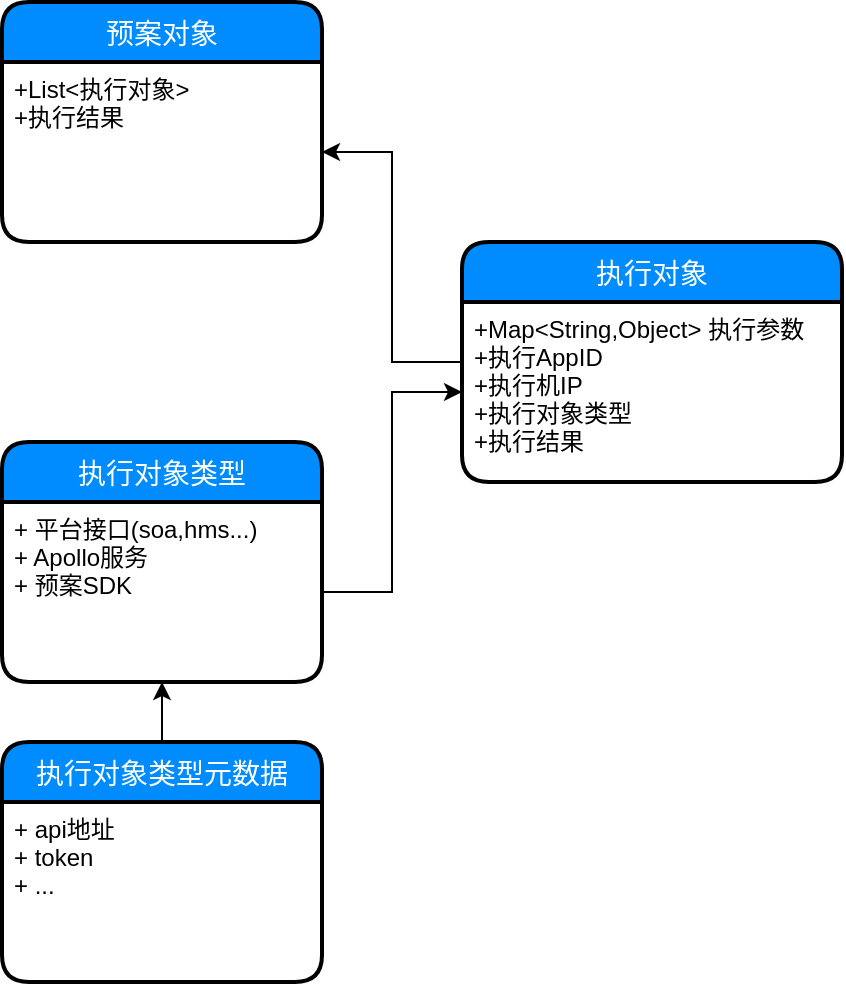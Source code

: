 <mxfile version="12.2.3" type="github" pages="1">
  <diagram id="NSbflitY-tYtNRr4l-NA" name="第 1 页">
    <mxGraphModel dx="1426" dy="642" grid="1" gridSize="10" guides="1" tooltips="1" connect="1" arrows="1" fold="1" page="1" pageScale="1" pageWidth="827" pageHeight="1169" math="0" shadow="0">
      <root>
        <mxCell id="0"/>
        <mxCell id="1" parent="0"/>
        <mxCell id="ZIxkbeb41OaZMTuJT8WW-12" style="edgeStyle=orthogonalEdgeStyle;rounded=0;orthogonalLoop=1;jettySize=auto;html=1;entryX=0.5;entryY=1;entryDx=0;entryDy=0;" edge="1" parent="1" source="ZIxkbeb41OaZMTuJT8WW-1" target="ZIxkbeb41OaZMTuJT8WW-8">
          <mxGeometry relative="1" as="geometry"/>
        </mxCell>
        <mxCell id="ZIxkbeb41OaZMTuJT8WW-1" value="执行对象类型元数据" style="swimlane;childLayout=stackLayout;horizontal=1;startSize=30;horizontalStack=0;fillColor=#008cff;fontColor=#FFFFFF;rounded=1;fontSize=14;fontStyle=0;strokeWidth=2;resizeParent=0;resizeLast=1;shadow=0;dashed=0;align=center;" vertex="1" parent="1">
          <mxGeometry x="120" y="450" width="160" height="120" as="geometry"/>
        </mxCell>
        <mxCell id="ZIxkbeb41OaZMTuJT8WW-2" value="+ api地址&#xa;+ token&#xa;+ ..." style="align=left;strokeColor=none;fillColor=none;spacingLeft=4;fontSize=12;verticalAlign=top;resizable=0;rotatable=0;part=1;" vertex="1" parent="ZIxkbeb41OaZMTuJT8WW-1">
          <mxGeometry y="30" width="160" height="90" as="geometry"/>
        </mxCell>
        <mxCell id="ZIxkbeb41OaZMTuJT8WW-3" value="预案对象" style="swimlane;childLayout=stackLayout;horizontal=1;startSize=30;horizontalStack=0;fillColor=#008cff;fontColor=#FFFFFF;rounded=1;fontSize=14;fontStyle=0;strokeWidth=2;resizeParent=0;resizeLast=1;shadow=0;dashed=0;align=center;" vertex="1" parent="1">
          <mxGeometry x="120" y="80" width="160" height="120" as="geometry"/>
        </mxCell>
        <mxCell id="ZIxkbeb41OaZMTuJT8WW-4" value="+List&lt;执行对象&gt;&#xa;+执行结果&#xa;" style="align=left;strokeColor=none;fillColor=none;spacingLeft=4;fontSize=12;verticalAlign=top;resizable=0;rotatable=0;part=1;" vertex="1" parent="ZIxkbeb41OaZMTuJT8WW-3">
          <mxGeometry y="30" width="160" height="90" as="geometry"/>
        </mxCell>
        <mxCell id="ZIxkbeb41OaZMTuJT8WW-11" style="edgeStyle=orthogonalEdgeStyle;rounded=0;orthogonalLoop=1;jettySize=auto;html=1;entryX=1;entryY=0.5;entryDx=0;entryDy=0;" edge="1" parent="1" source="ZIxkbeb41OaZMTuJT8WW-5" target="ZIxkbeb41OaZMTuJT8WW-4">
          <mxGeometry relative="1" as="geometry"/>
        </mxCell>
        <mxCell id="ZIxkbeb41OaZMTuJT8WW-5" value="执行对象" style="swimlane;childLayout=stackLayout;horizontal=1;startSize=30;horizontalStack=0;fillColor=#008cff;fontColor=#FFFFFF;rounded=1;fontSize=14;fontStyle=0;strokeWidth=2;resizeParent=0;resizeLast=1;shadow=0;dashed=0;align=center;" vertex="1" parent="1">
          <mxGeometry x="350" y="200" width="190" height="120" as="geometry"/>
        </mxCell>
        <mxCell id="ZIxkbeb41OaZMTuJT8WW-6" value="+Map&lt;String,Object&gt; 执行参数&#xa;+执行AppID&#xa;+执行机IP&#xa;+执行对象类型&#xa;+执行结果" style="align=left;strokeColor=none;fillColor=none;spacingLeft=4;fontSize=12;verticalAlign=top;resizable=0;rotatable=0;part=1;" vertex="1" parent="ZIxkbeb41OaZMTuJT8WW-5">
          <mxGeometry y="30" width="190" height="90" as="geometry"/>
        </mxCell>
        <mxCell id="ZIxkbeb41OaZMTuJT8WW-7" value="执行对象类型" style="swimlane;childLayout=stackLayout;horizontal=1;startSize=30;horizontalStack=0;fillColor=#008cff;fontColor=#FFFFFF;rounded=1;fontSize=14;fontStyle=0;strokeWidth=2;resizeParent=0;resizeLast=1;shadow=0;dashed=0;align=center;" vertex="1" parent="1">
          <mxGeometry x="120" y="300" width="160" height="120" as="geometry"/>
        </mxCell>
        <mxCell id="ZIxkbeb41OaZMTuJT8WW-8" value="+ 平台接口(soa,hms...)&#xa;+ Apollo服务&#xa;+ 预案SDK&#xa;" style="align=left;strokeColor=none;fillColor=none;spacingLeft=4;fontSize=12;verticalAlign=top;resizable=0;rotatable=0;part=1;" vertex="1" parent="ZIxkbeb41OaZMTuJT8WW-7">
          <mxGeometry y="30" width="160" height="90" as="geometry"/>
        </mxCell>
        <mxCell id="ZIxkbeb41OaZMTuJT8WW-10" style="edgeStyle=orthogonalEdgeStyle;rounded=0;orthogonalLoop=1;jettySize=auto;html=1;exitX=1;exitY=0.5;exitDx=0;exitDy=0;entryX=0;entryY=0.5;entryDx=0;entryDy=0;" edge="1" parent="1" source="ZIxkbeb41OaZMTuJT8WW-8" target="ZIxkbeb41OaZMTuJT8WW-6">
          <mxGeometry relative="1" as="geometry"/>
        </mxCell>
      </root>
    </mxGraphModel>
  </diagram>
</mxfile>
